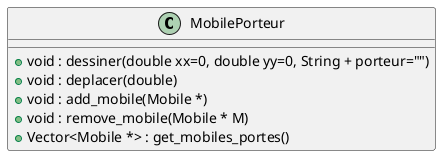@startuml

Class MobilePorteur {
 
	+ void : dessiner(double xx=0, double yy=0, String + porteur="")
    + void : deplacer(double) 
	+ void : add_mobile(Mobile *)
	+ void : remove_mobile(Mobile * M)
    + Vector<Mobile *> : get_mobiles_portes()

}


@enduml